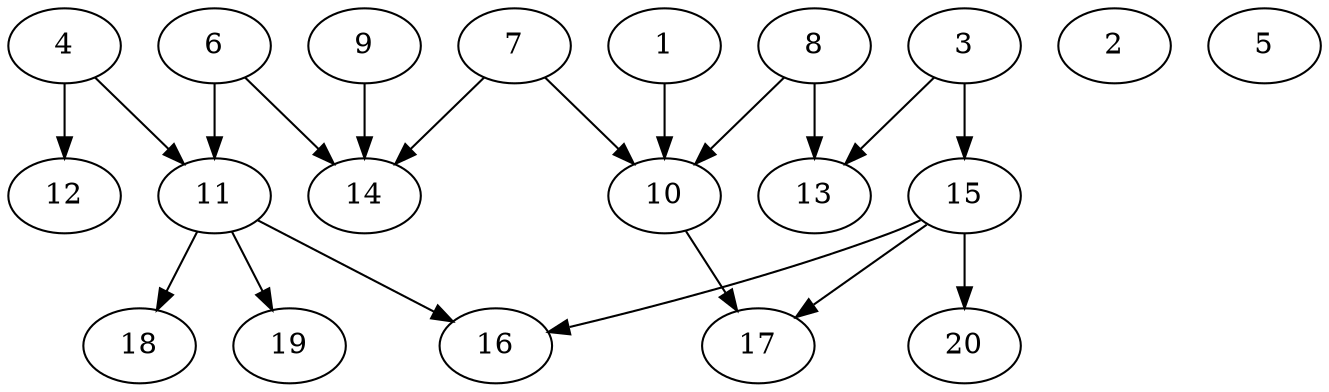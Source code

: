 // DAG automatically generated by daggen at Sat Jul 27 15:39:06 2019
// ./daggen --dot -n 20 --ccr 0.5 --fat 0.8 --regular 0.5 --density 0.4 --mindata 5242880 --maxdata 52428800 
digraph G {
  1 [size="18972672", alpha="0.01", expect_size="9486336"] 
  1 -> 10 [size ="9486336"]
  2 [size="95940608", alpha="0.10", expect_size="47970304"] 
  3 [size="66267136", alpha="0.16", expect_size="33133568"] 
  3 -> 13 [size ="33133568"]
  3 -> 15 [size ="33133568"]
  4 [size="58433536", alpha="0.17", expect_size="29216768"] 
  4 -> 11 [size ="29216768"]
  4 -> 12 [size ="29216768"]
  5 [size="65118208", alpha="0.05", expect_size="32559104"] 
  6 [size="70176768", alpha="0.12", expect_size="35088384"] 
  6 -> 11 [size ="35088384"]
  6 -> 14 [size ="35088384"]
  7 [size="99608576", alpha="0.16", expect_size="49804288"] 
  7 -> 10 [size ="49804288"]
  7 -> 14 [size ="49804288"]
  8 [size="17309696", alpha="0.03", expect_size="8654848"] 
  8 -> 10 [size ="8654848"]
  8 -> 13 [size ="8654848"]
  9 [size="47759360", alpha="0.01", expect_size="23879680"] 
  9 -> 14 [size ="23879680"]
  10 [size="44163072", alpha="0.05", expect_size="22081536"] 
  10 -> 17 [size ="22081536"]
  11 [size="27525120", alpha="0.12", expect_size="13762560"] 
  11 -> 16 [size ="13762560"]
  11 -> 18 [size ="13762560"]
  11 -> 19 [size ="13762560"]
  12 [size="31668224", alpha="0.12", expect_size="15834112"] 
  13 [size="80777216", alpha="0.17", expect_size="40388608"] 
  14 [size="61386752", alpha="0.03", expect_size="30693376"] 
  15 [size="45160448", alpha="0.07", expect_size="22580224"] 
  15 -> 16 [size ="22580224"]
  15 -> 17 [size ="22580224"]
  15 -> 20 [size ="22580224"]
  16 [size="70520832", alpha="0.10", expect_size="35260416"] 
  17 [size="34402304", alpha="0.16", expect_size="17201152"] 
  18 [size="17672192", alpha="0.07", expect_size="8836096"] 
  19 [size="33470464", alpha="0.07", expect_size="16735232"] 
  20 [size="38545408", alpha="0.16", expect_size="19272704"] 
}
